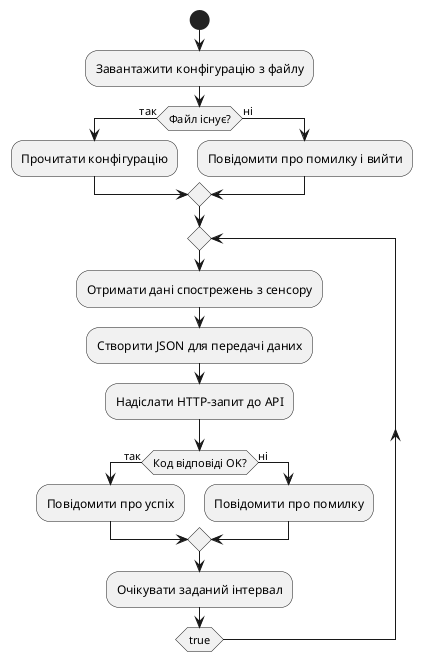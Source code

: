 @startuml
start
:Завантажити конфігурацію з файлу;
if (Файл існує?) then (так)
    :Прочитати конфігурацію;
else (ні)
    :Повідомити про помилку і вийти;
endif

repeat
    :Отримати дані спострежень з сенсору;
    :Створити JSON для передачі даних;
    :Надіслати HTTP-запит до API;
    if (Код відповіді OK?) then (так)
        :Повідомити про успіх;
    else (ні)
        :Повідомити про помилку;
    endif
    :Очікувати заданий інтервал;
repeat while (true)
@enduml

